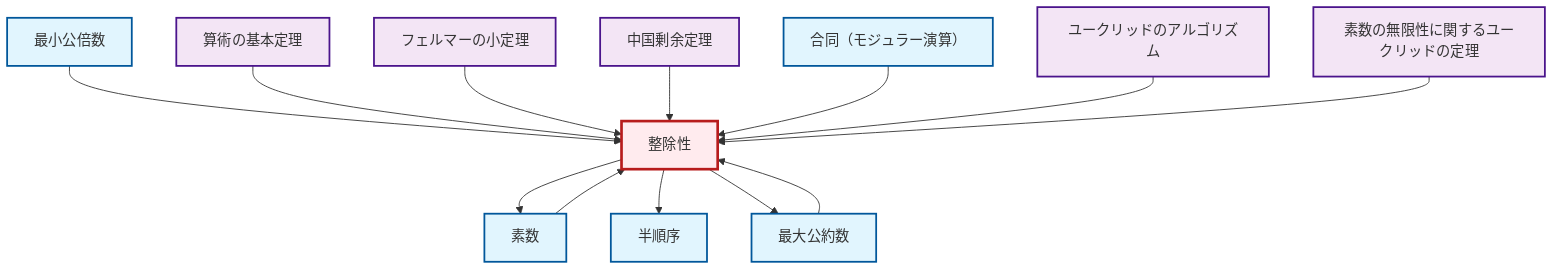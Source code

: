 graph TD
    classDef definition fill:#e1f5fe,stroke:#01579b,stroke-width:2px
    classDef theorem fill:#f3e5f5,stroke:#4a148c,stroke-width:2px
    classDef axiom fill:#fff3e0,stroke:#e65100,stroke-width:2px
    classDef example fill:#e8f5e9,stroke:#1b5e20,stroke-width:2px
    classDef current fill:#ffebee,stroke:#b71c1c,stroke-width:3px
    thm-fundamental-arithmetic["算術の基本定理"]:::theorem
    thm-fermat-little["フェルマーの小定理"]:::theorem
    def-prime["素数"]:::definition
    def-divisibility["整除性"]:::definition
    thm-chinese-remainder["中国剰余定理"]:::theorem
    def-lcm["最小公倍数"]:::definition
    thm-euclid-infinitude-primes["素数の無限性に関するユークリッドの定理"]:::theorem
    def-partial-order["半順序"]:::definition
    thm-euclidean-algorithm["ユークリッドのアルゴリズム"]:::theorem
    def-gcd["最大公約数"]:::definition
    def-congruence["合同（モジュラー演算）"]:::definition
    def-lcm --> def-divisibility
    thm-fundamental-arithmetic --> def-divisibility
    def-gcd --> def-divisibility
    def-divisibility --> def-prime
    thm-fermat-little --> def-divisibility
    thm-chinese-remainder --> def-divisibility
    def-divisibility --> def-partial-order
    def-congruence --> def-divisibility
    def-divisibility --> def-gcd
    def-prime --> def-divisibility
    thm-euclidean-algorithm --> def-divisibility
    thm-euclid-infinitude-primes --> def-divisibility
    class def-divisibility current